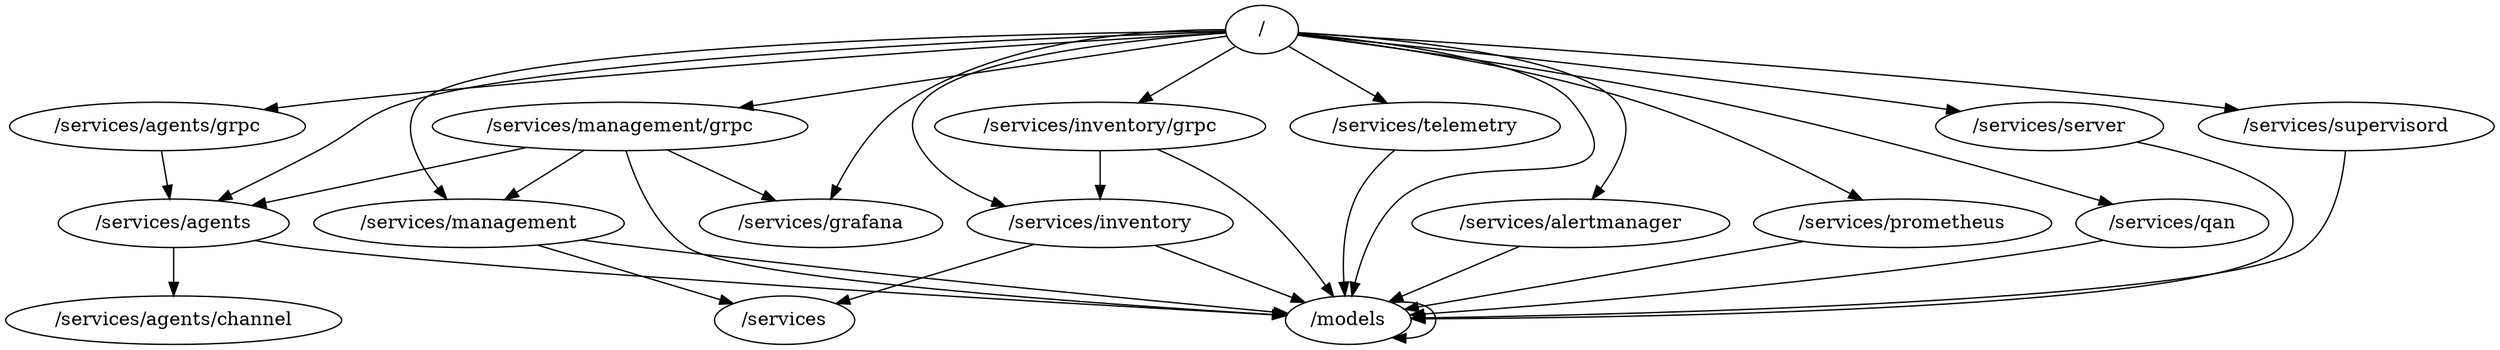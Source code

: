 digraph packages {
	"/" -> "/models";
	"/" -> "/services/agents";
	"/" -> "/services/agents/grpc";
	"/" -> "/services/alertmanager";
	"/" -> "/services/grafana";
	"/" -> "/services/inventory";
	"/" -> "/services/inventory/grpc";
	"/" -> "/services/management";
	"/" -> "/services/management/grpc";
	"/" -> "/services/prometheus";
	"/" -> "/services/qan";
	"/" -> "/services/server";
	"/" -> "/services/supervisord";
	"/" -> "/services/telemetry";
	"/models" -> "/models";
	"/services/agents" -> "/models";
	"/services/agents" -> "/services/agents/channel";
	"/services/agents/grpc" -> "/services/agents";
	"/services/alertmanager" -> "/models";
	"/services/inventory" -> "/models";
	"/services/inventory" -> "/services";
	"/services/inventory/grpc" -> "/models";
	"/services/inventory/grpc" -> "/services/inventory";
	"/services/management" -> "/models";
	"/services/management" -> "/services";
	"/services/management/grpc" -> "/models";
	"/services/management/grpc" -> "/services/agents";
	"/services/management/grpc" -> "/services/grafana";
	"/services/management/grpc" -> "/services/management";
	"/services/prometheus" -> "/models";
	"/services/qan" -> "/models";
	"/services/server" -> "/models";
	"/services/supervisord" -> "/models";
	"/services/telemetry" -> "/models";
}
